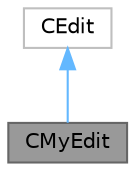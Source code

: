 digraph "CMyEdit"
{
 // LATEX_PDF_SIZE
  bgcolor="transparent";
  edge [fontname=Helvetica,fontsize=10,labelfontname=Helvetica,labelfontsize=10];
  node [fontname=Helvetica,fontsize=10,shape=box,height=0.2,width=0.4];
  Node1 [id="Node000001",label="CMyEdit",height=0.2,width=0.4,color="gray40", fillcolor="grey60", style="filled", fontcolor="black",tooltip="A custom edit control class that extends CEdit."];
  Node2 -> Node1 [id="edge1_Node000001_Node000002",dir="back",color="steelblue1",style="solid",tooltip=" "];
  Node2 [id="Node000002",label="CEdit",height=0.2,width=0.4,color="grey75", fillcolor="white", style="filled",tooltip=" "];
}
